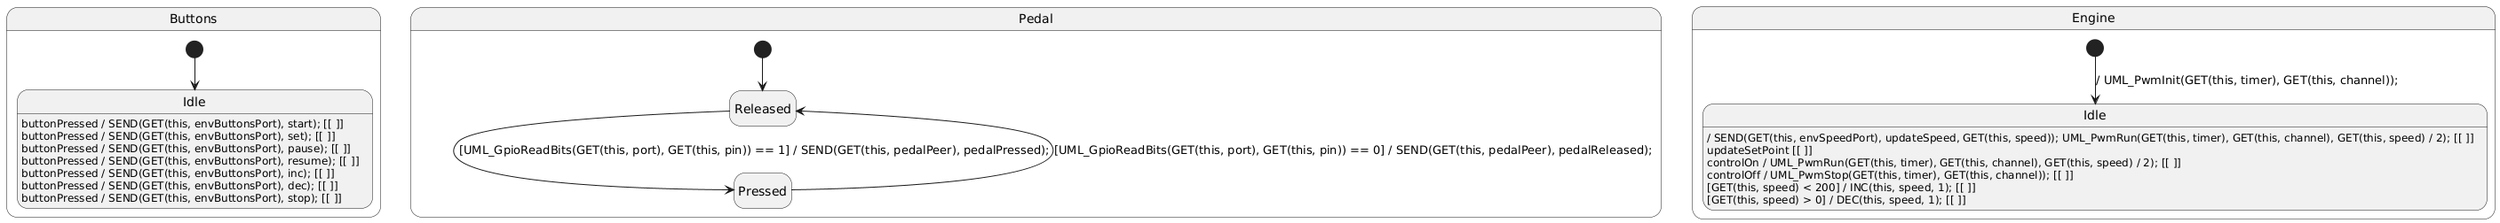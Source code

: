 

@startuml
hide empty description
skinparam shadowing false
skinparam <<junction>>stateBackgroundColor white
skinparam <<junction>>stateBorderColor white
skinparam defaultFontName DejaVu Sans


	state "Buttons" as Buttons {
		
			state "Idle" as CCIEnvironment_Buttons_SM_Buttons_R_Idle
			[*] --> CCIEnvironment_Buttons_SM_Buttons_R_Idle
			CCIEnvironment_Buttons_SM_Buttons_R_Idle : buttonPressed / SEND(GET(this, envButtonsPort), start); [[ ]]
			CCIEnvironment_Buttons_SM_Buttons_R_Idle : buttonPressed / SEND(GET(this, envButtonsPort), set); [[ ]]
			CCIEnvironment_Buttons_SM_Buttons_R_Idle : buttonPressed / SEND(GET(this, envButtonsPort), pause); [[ ]]
			CCIEnvironment_Buttons_SM_Buttons_R_Idle : buttonPressed / SEND(GET(this, envButtonsPort), resume); [[ ]]
			CCIEnvironment_Buttons_SM_Buttons_R_Idle : buttonPressed / SEND(GET(this, envButtonsPort), inc); [[ ]]
			CCIEnvironment_Buttons_SM_Buttons_R_Idle : buttonPressed / SEND(GET(this, envButtonsPort), dec); [[ ]]
			CCIEnvironment_Buttons_SM_Buttons_R_Idle : buttonPressed / SEND(GET(this, envButtonsPort), stop); [[ ]]
		
	}
	state "Pedal" as Pedal {
		
			state "Released" as CCIEnvironment_Pedal_SM_Pedal_R_Released
			state "Pressed" as CCIEnvironment_Pedal_SM_Pedal_R_Pressed
			[*] --> CCIEnvironment_Pedal_SM_Pedal_R_Released
			CCIEnvironment_Pedal_SM_Pedal_R_Released --> CCIEnvironment_Pedal_SM_Pedal_R_Pressed : [UML_GpioReadBits(GET(this, port), GET(this, pin)) == 1] / SEND(GET(this, pedalPeer), pedalPressed);
			CCIEnvironment_Pedal_SM_Pedal_R_Pressed --> CCIEnvironment_Pedal_SM_Pedal_R_Released : [UML_GpioReadBits(GET(this, port), GET(this, pin)) == 0] / SEND(GET(this, pedalPeer), pedalReleased);
		
	}
	state "Engine" as Engine {
		
			state "Idle" as CCIEnvironment_Engine_SM_Engine_R_Idle
			[*] --> CCIEnvironment_Engine_SM_Engine_R_Idle : / UML_PwmInit(GET(this, timer), GET(this, channel));
			CCIEnvironment_Engine_SM_Engine_R_Idle : / SEND(GET(this, envSpeedPort), updateSpeed, GET(this, speed)); UML_PwmRun(GET(this, timer), GET(this, channel), GET(this, speed) / 2); [[ ]]
			CCIEnvironment_Engine_SM_Engine_R_Idle : updateSetPoint [[ ]]
			CCIEnvironment_Engine_SM_Engine_R_Idle : controlOn / UML_PwmRun(GET(this, timer), GET(this, channel), GET(this, speed) / 2); [[ ]]
			CCIEnvironment_Engine_SM_Engine_R_Idle : controlOff / UML_PwmStop(GET(this, timer), GET(this, channel)); [[ ]]
			CCIEnvironment_Engine_SM_Engine_R_Idle : [GET(this, speed) < 200] / INC(this, speed, 1); [[ ]]
			CCIEnvironment_Engine_SM_Engine_R_Idle : [GET(this, speed) > 0] / DEC(this, speed, 1); [[ ]]
		
	}
@enduml
